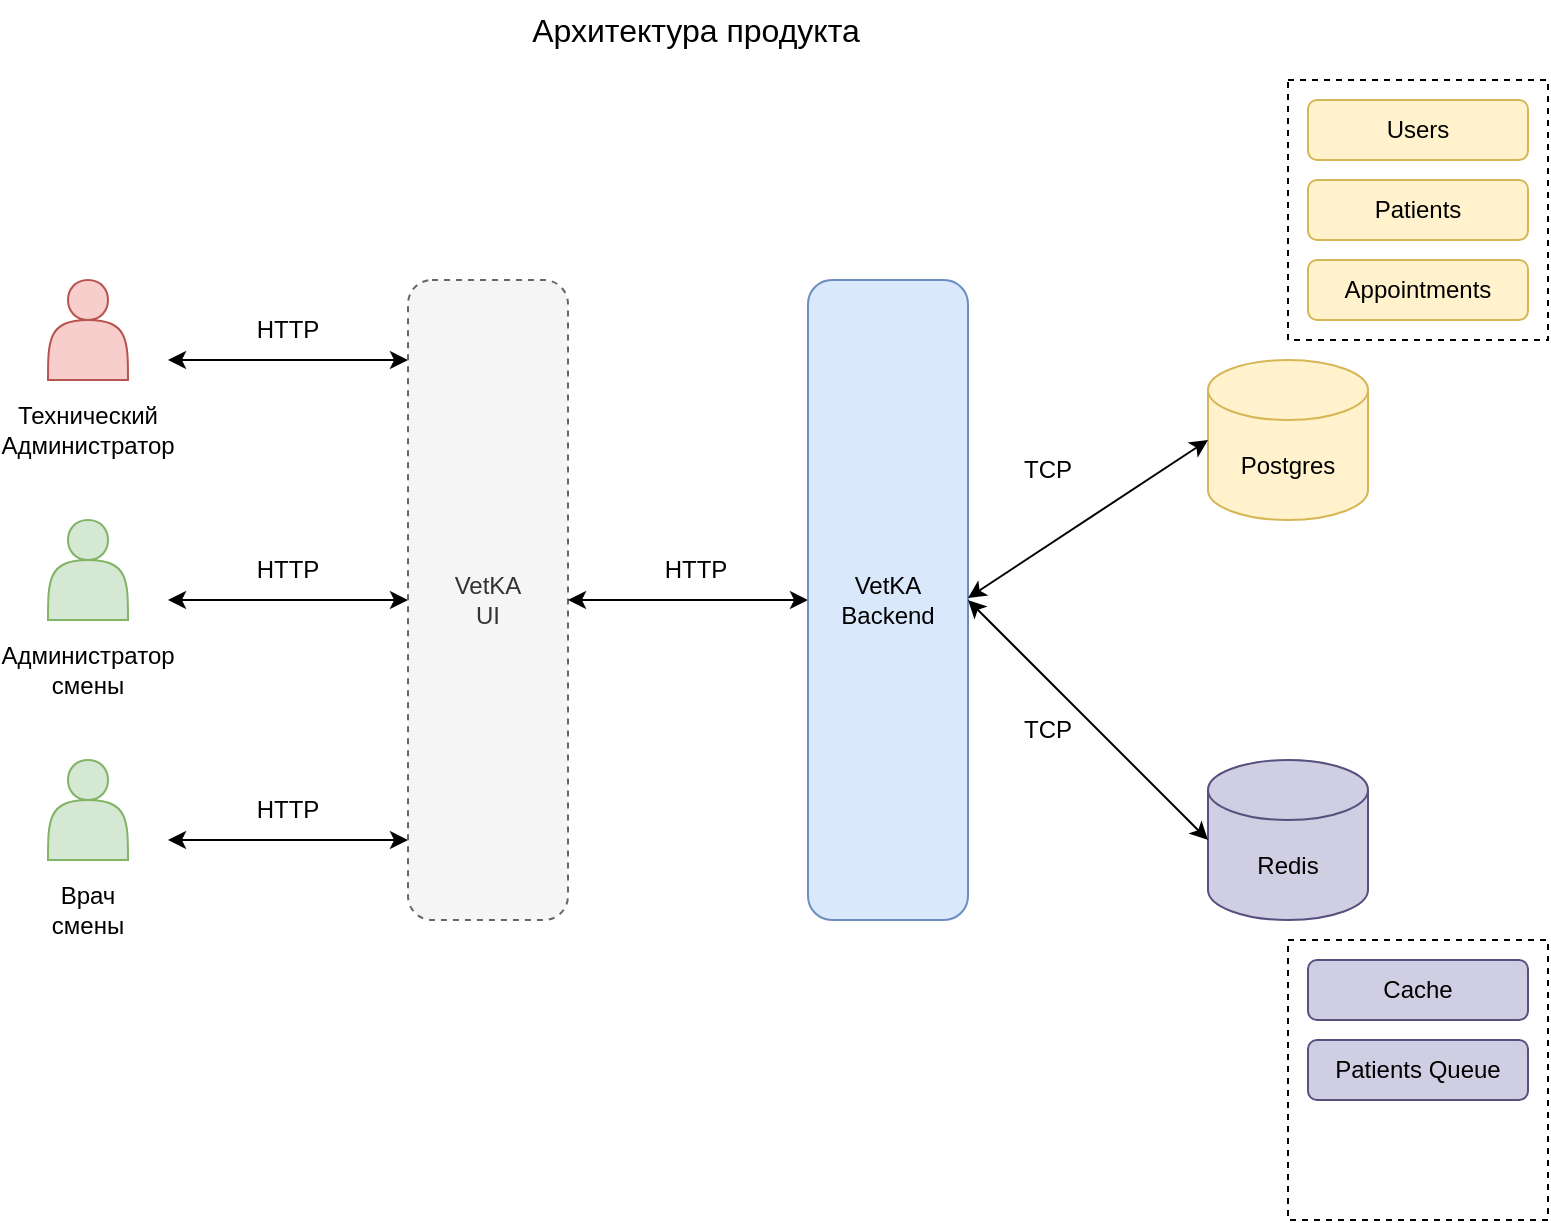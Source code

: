 <mxfile version="20.8.16" type="device"><diagram name="Страница 1" id="w_lgus_EnN-uAev3xH9n"><mxGraphModel dx="1114" dy="926" grid="1" gridSize="10" guides="1" tooltips="1" connect="1" arrows="1" fold="1" page="1" pageScale="1" pageWidth="827" pageHeight="1169" math="0" shadow="0"><root><mxCell id="0"/><mxCell id="1" parent="0"/><mxCell id="GKueeHqwPw1SLjV9JQ3T-1" value="" style="endArrow=classic;html=1;rounded=0;startArrow=classic;startFill=1;" edge="1" parent="1"><mxGeometry width="50" height="50" relative="1" as="geometry"><mxPoint x="120" y="200" as="sourcePoint"/><mxPoint x="240" y="200" as="targetPoint"/></mxGeometry></mxCell><mxCell id="GKueeHqwPw1SLjV9JQ3T-2" value="HTTP" style="text;html=1;strokeColor=none;fillColor=none;align=center;verticalAlign=middle;whiteSpace=wrap;rounded=0;" vertex="1" parent="1"><mxGeometry x="150" y="170" width="60" height="30" as="geometry"/></mxCell><mxCell id="GKueeHqwPw1SLjV9JQ3T-3" value="" style="shape=actor;whiteSpace=wrap;html=1;fillColor=#f8cecc;strokeColor=#b85450;" vertex="1" parent="1"><mxGeometry x="60" y="160" width="40" height="50" as="geometry"/></mxCell><mxCell id="GKueeHqwPw1SLjV9JQ3T-5" value="Технический&lt;br&gt;Администратор" style="text;html=1;strokeColor=none;fillColor=none;align=center;verticalAlign=middle;whiteSpace=wrap;rounded=0;" vertex="1" parent="1"><mxGeometry x="50" y="220" width="60" height="30" as="geometry"/></mxCell><mxCell id="GKueeHqwPw1SLjV9JQ3T-6" value="" style="endArrow=classic;html=1;rounded=0;startArrow=classic;startFill=1;" edge="1" parent="1"><mxGeometry width="50" height="50" relative="1" as="geometry"><mxPoint x="120" y="320" as="sourcePoint"/><mxPoint x="240" y="320" as="targetPoint"/></mxGeometry></mxCell><mxCell id="GKueeHqwPw1SLjV9JQ3T-7" value="HTTP" style="text;html=1;strokeColor=none;fillColor=none;align=center;verticalAlign=middle;whiteSpace=wrap;rounded=0;" vertex="1" parent="1"><mxGeometry x="150" y="290" width="60" height="30" as="geometry"/></mxCell><mxCell id="GKueeHqwPw1SLjV9JQ3T-8" value="" style="shape=actor;whiteSpace=wrap;html=1;fillColor=#d5e8d4;strokeColor=#82b366;" vertex="1" parent="1"><mxGeometry x="60" y="280" width="40" height="50" as="geometry"/></mxCell><mxCell id="GKueeHqwPw1SLjV9JQ3T-9" value="Администратор смены" style="text;html=1;strokeColor=none;fillColor=none;align=center;verticalAlign=middle;whiteSpace=wrap;rounded=0;" vertex="1" parent="1"><mxGeometry x="50" y="340" width="60" height="30" as="geometry"/></mxCell><mxCell id="GKueeHqwPw1SLjV9JQ3T-10" value="" style="endArrow=classic;html=1;rounded=0;startArrow=classic;startFill=1;" edge="1" parent="1"><mxGeometry width="50" height="50" relative="1" as="geometry"><mxPoint x="120" y="440" as="sourcePoint"/><mxPoint x="240" y="440" as="targetPoint"/></mxGeometry></mxCell><mxCell id="GKueeHqwPw1SLjV9JQ3T-11" value="HTTP" style="text;html=1;strokeColor=none;fillColor=none;align=center;verticalAlign=middle;whiteSpace=wrap;rounded=0;" vertex="1" parent="1"><mxGeometry x="150" y="410" width="60" height="30" as="geometry"/></mxCell><mxCell id="GKueeHqwPw1SLjV9JQ3T-12" value="" style="shape=actor;whiteSpace=wrap;html=1;fillColor=#d5e8d4;strokeColor=#82b366;" vertex="1" parent="1"><mxGeometry x="60" y="400" width="40" height="50" as="geometry"/></mxCell><mxCell id="GKueeHqwPw1SLjV9JQ3T-13" value="Врач&lt;br&gt;смены" style="text;html=1;strokeColor=none;fillColor=none;align=center;verticalAlign=middle;whiteSpace=wrap;rounded=0;" vertex="1" parent="1"><mxGeometry x="50" y="460" width="60" height="30" as="geometry"/></mxCell><mxCell id="GKueeHqwPw1SLjV9JQ3T-14" value="VetKA&lt;br&gt;UI" style="rounded=1;whiteSpace=wrap;html=1;dashed=1;strokeWidth=1;perimeterSpacing=0;fillColor=#f5f5f5;fontColor=#333333;strokeColor=#666666;" vertex="1" parent="1"><mxGeometry x="240" y="160" width="80" height="320" as="geometry"/></mxCell><mxCell id="GKueeHqwPw1SLjV9JQ3T-16" value="" style="endArrow=classic;html=1;rounded=0;startArrow=classic;startFill=1;" edge="1" parent="1"><mxGeometry width="50" height="50" relative="1" as="geometry"><mxPoint x="320" y="320" as="sourcePoint"/><mxPoint x="440" y="320" as="targetPoint"/></mxGeometry></mxCell><mxCell id="GKueeHqwPw1SLjV9JQ3T-17" value="HTTP" style="text;html=1;strokeColor=none;fillColor=none;align=center;verticalAlign=middle;whiteSpace=wrap;rounded=0;" vertex="1" parent="1"><mxGeometry x="353.5" y="290" width="60" height="30" as="geometry"/></mxCell><mxCell id="GKueeHqwPw1SLjV9JQ3T-18" value="VetKA&lt;br&gt;Backend" style="rounded=1;whiteSpace=wrap;html=1;strokeWidth=1;perimeterSpacing=0;fillColor=#dae8fc;strokeColor=#6c8ebf;" vertex="1" parent="1"><mxGeometry x="440" y="160" width="80" height="320" as="geometry"/></mxCell><mxCell id="GKueeHqwPw1SLjV9JQ3T-19" value="Postgres" style="shape=cylinder3;whiteSpace=wrap;html=1;boundedLbl=1;backgroundOutline=1;size=15;strokeWidth=1;fillColor=#fff2cc;strokeColor=#d6b656;" vertex="1" parent="1"><mxGeometry x="640" y="200" width="80" height="80" as="geometry"/></mxCell><mxCell id="GKueeHqwPw1SLjV9JQ3T-20" value="Redis" style="shape=cylinder3;whiteSpace=wrap;html=1;boundedLbl=1;backgroundOutline=1;size=15;strokeWidth=1;fillColor=#d0cee2;strokeColor=#56517e;" vertex="1" parent="1"><mxGeometry x="640" y="400" width="80" height="80" as="geometry"/></mxCell><mxCell id="GKueeHqwPw1SLjV9JQ3T-22" value="" style="endArrow=classic;html=1;rounded=0;startArrow=classic;startFill=1;entryX=0;entryY=0.5;entryDx=0;entryDy=0;entryPerimeter=0;" edge="1" parent="1" target="GKueeHqwPw1SLjV9JQ3T-19"><mxGeometry width="50" height="50" relative="1" as="geometry"><mxPoint x="520" y="319" as="sourcePoint"/><mxPoint x="640" y="319" as="targetPoint"/></mxGeometry></mxCell><mxCell id="GKueeHqwPw1SLjV9JQ3T-23" value="TCP" style="text;html=1;strokeColor=none;fillColor=none;align=center;verticalAlign=middle;whiteSpace=wrap;rounded=0;" vertex="1" parent="1"><mxGeometry x="530" y="240" width="60" height="30" as="geometry"/></mxCell><mxCell id="GKueeHqwPw1SLjV9JQ3T-24" value="" style="endArrow=classic;html=1;rounded=0;startArrow=classic;startFill=1;entryX=0;entryY=0.5;entryDx=0;entryDy=0;entryPerimeter=0;exitX=1;exitY=0.5;exitDx=0;exitDy=0;" edge="1" parent="1" source="GKueeHqwPw1SLjV9JQ3T-18" target="GKueeHqwPw1SLjV9JQ3T-20"><mxGeometry width="50" height="50" relative="1" as="geometry"><mxPoint x="530" y="329" as="sourcePoint"/><mxPoint x="650" y="210" as="targetPoint"/></mxGeometry></mxCell><mxCell id="GKueeHqwPw1SLjV9JQ3T-25" value="TCP" style="text;html=1;strokeColor=none;fillColor=none;align=center;verticalAlign=middle;whiteSpace=wrap;rounded=0;" vertex="1" parent="1"><mxGeometry x="530" y="370" width="60" height="30" as="geometry"/></mxCell><mxCell id="GKueeHqwPw1SLjV9JQ3T-26" value="Cache" style="rounded=1;whiteSpace=wrap;html=1;strokeWidth=1;fillColor=#d0cee2;strokeColor=#56517e;" vertex="1" parent="1"><mxGeometry x="690" y="500" width="110" height="30" as="geometry"/></mxCell><mxCell id="GKueeHqwPw1SLjV9JQ3T-27" value="Patients Queue" style="rounded=1;whiteSpace=wrap;html=1;strokeWidth=1;fillColor=#d0cee2;strokeColor=#56517e;" vertex="1" parent="1"><mxGeometry x="690" y="540" width="110" height="30" as="geometry"/></mxCell><mxCell id="GKueeHqwPw1SLjV9JQ3T-28" value="Users" style="rounded=1;whiteSpace=wrap;html=1;strokeWidth=1;fillColor=#fff2cc;strokeColor=#d6b656;" vertex="1" parent="1"><mxGeometry x="690" y="70" width="110" height="30" as="geometry"/></mxCell><mxCell id="GKueeHqwPw1SLjV9JQ3T-29" value="Patients" style="rounded=1;whiteSpace=wrap;html=1;strokeWidth=1;fillColor=#fff2cc;strokeColor=#d6b656;" vertex="1" parent="1"><mxGeometry x="690" y="110" width="110" height="30" as="geometry"/></mxCell><mxCell id="GKueeHqwPw1SLjV9JQ3T-30" value="Appointments" style="rounded=1;whiteSpace=wrap;html=1;strokeWidth=1;fillColor=#fff2cc;strokeColor=#d6b656;" vertex="1" parent="1"><mxGeometry x="690" y="150" width="110" height="30" as="geometry"/></mxCell><mxCell id="GKueeHqwPw1SLjV9JQ3T-31" value="" style="rounded=0;whiteSpace=wrap;html=1;strokeWidth=1;dashed=1;fillColor=none;" vertex="1" parent="1"><mxGeometry x="680" y="60" width="130" height="130" as="geometry"/></mxCell><mxCell id="GKueeHqwPw1SLjV9JQ3T-34" value="" style="rounded=0;whiteSpace=wrap;html=1;strokeWidth=1;dashed=1;fillColor=none;" vertex="1" parent="1"><mxGeometry x="680" y="490" width="130" height="140" as="geometry"/></mxCell><mxCell id="GKueeHqwPw1SLjV9JQ3T-36" value="Архитектура продукта" style="text;html=1;strokeColor=none;fillColor=none;align=center;verticalAlign=middle;whiteSpace=wrap;rounded=0;fontSize=16;" vertex="1" parent="1"><mxGeometry x="273.5" y="20" width="220" height="30" as="geometry"/></mxCell></root></mxGraphModel></diagram></mxfile>
